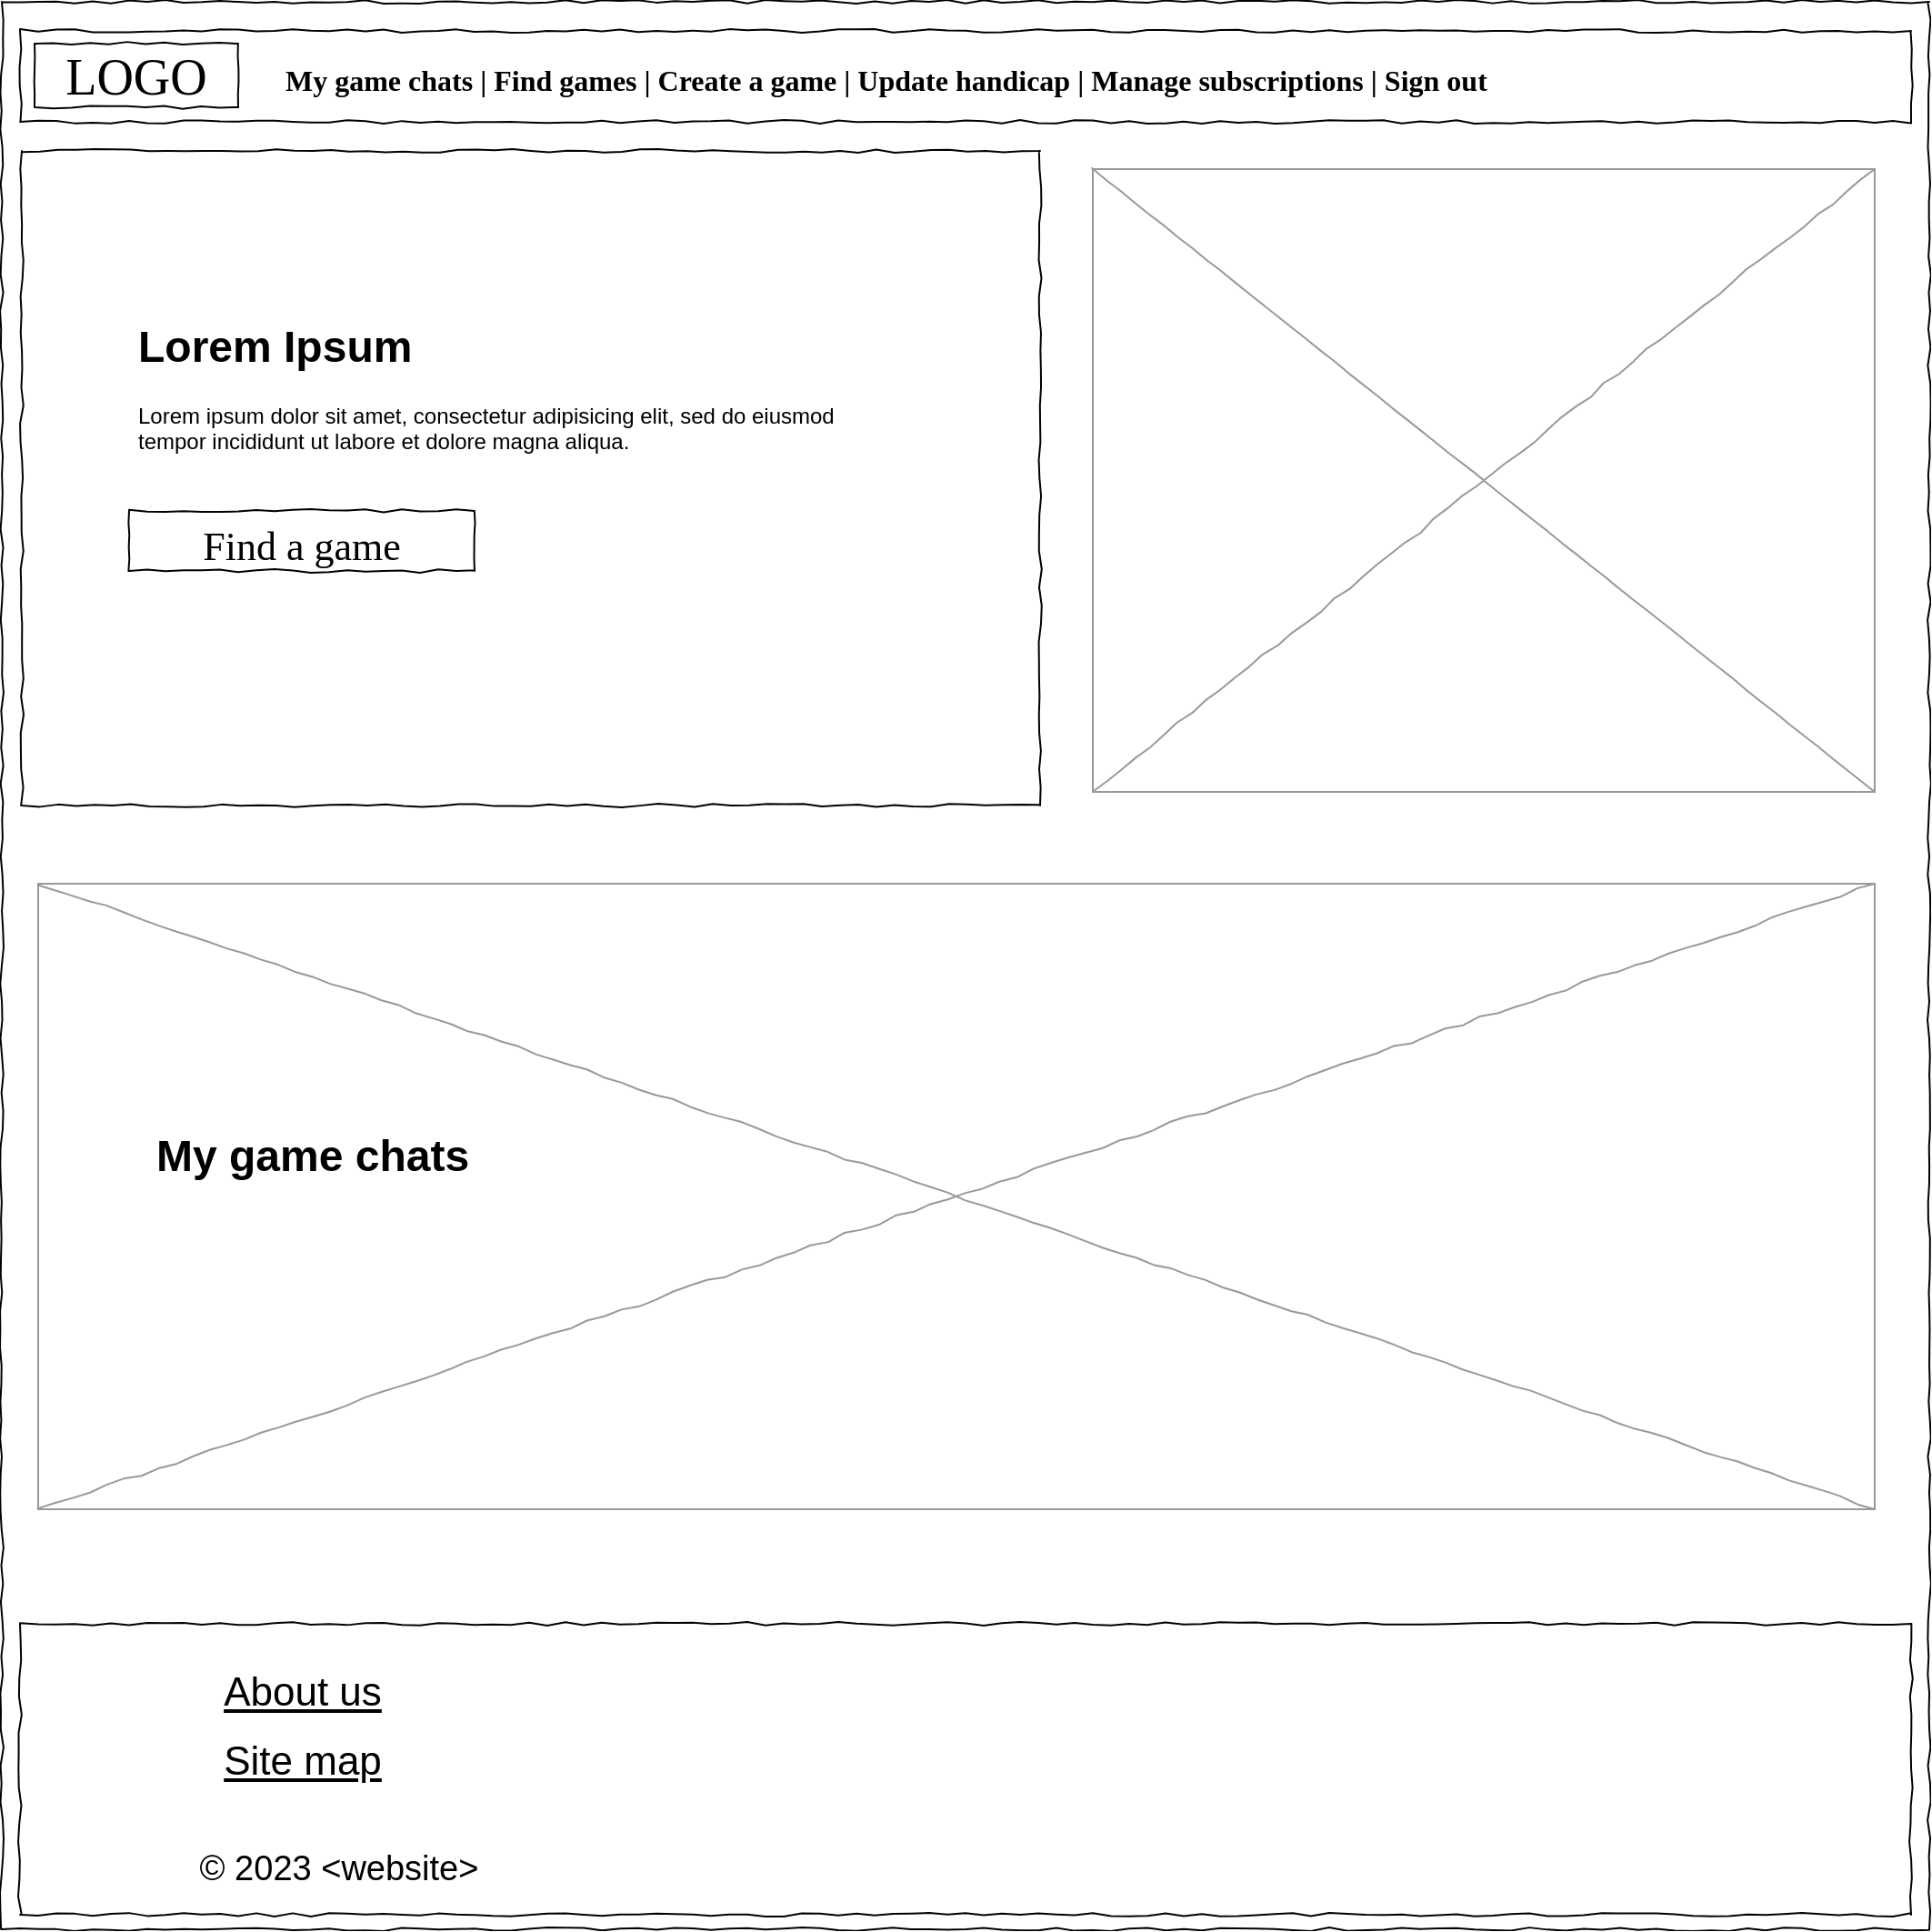 <mxfile version="22.0.4" type="google">
  <diagram name="Page-1" id="03018318-947c-dd8e-b7a3-06fadd420f32">
    <mxGraphModel grid="1" page="1" gridSize="10" guides="1" tooltips="1" connect="1" arrows="1" fold="1" pageScale="1" pageWidth="1100" pageHeight="850" background="none" math="0" shadow="0">
      <root>
        <mxCell id="0" />
        <mxCell id="1" parent="0" />
        <mxCell id="qYC7P0EI7lyvb2j1Zvjj-2" value="" style="whiteSpace=wrap;html=1;rounded=0;shadow=0;labelBackgroundColor=none;strokeWidth=1;fillColor=none;fontFamily=Verdana;fontSize=12;align=center;comic=1;" vertex="1" parent="1">
          <mxGeometry x="31" y="106" width="560" height="360" as="geometry" />
        </mxCell>
        <mxCell id="qYC7P0EI7lyvb2j1Zvjj-5" value="" style="group" connectable="0" vertex="1" parent="1">
          <mxGeometry x="30" y="224" width="1050" height="860" as="geometry" />
        </mxCell>
        <mxCell id="677b7b8949515195-1" value="" style="whiteSpace=wrap;html=1;rounded=0;shadow=0;labelBackgroundColor=none;strokeColor=#000000;strokeWidth=1;fillColor=none;fontFamily=Verdana;fontSize=12;fontColor=#000000;align=center;comic=1;" vertex="1" parent="qYC7P0EI7lyvb2j1Zvjj-5">
          <mxGeometry x="-10" y="-200" width="1060" height="1060" as="geometry" />
        </mxCell>
        <mxCell id="677b7b8949515195-16" value="" style="verticalLabelPosition=bottom;shadow=0;dashed=0;align=center;html=1;verticalAlign=top;strokeWidth=1;shape=mxgraph.mockup.graphics.simpleIcon;strokeColor=#999999;rounded=0;labelBackgroundColor=none;fontFamily=Verdana;fontSize=14;fontColor=#000000;comic=1;" vertex="1" parent="qYC7P0EI7lyvb2j1Zvjj-5">
          <mxGeometry x="590" y="-108" width="430" height="342.5" as="geometry" />
        </mxCell>
        <mxCell id="qYC7P0EI7lyvb2j1Zvjj-3" value="&lt;font style=&quot;font-size: 22px;&quot;&gt;Find a game&lt;/font&gt;" style="whiteSpace=wrap;html=1;rounded=0;shadow=0;labelBackgroundColor=none;strokeWidth=1;fontFamily=Verdana;fontSize=28;align=center;comic=1;verticalAlign=middle;" vertex="1" parent="qYC7P0EI7lyvb2j1Zvjj-5">
          <mxGeometry x="60" y="80" width="190" height="33" as="geometry" />
        </mxCell>
        <mxCell id="IgBskjyFUGVjYucHrxcE-3" value="&lt;h1&gt;Lorem Ipsum&lt;/h1&gt;&lt;p&gt;Lorem ipsum dolor sit amet, consectetur adipisicing elit, sed do eiusmod tempor incididunt ut labore et dolore magna aliqua.&lt;/p&gt;" style="text;html=1;strokeColor=none;fillColor=none;spacing=5;spacingTop=-20;whiteSpace=wrap;overflow=hidden;rounded=0;" vertex="1" parent="qYC7P0EI7lyvb2j1Zvjj-5">
          <mxGeometry x="60" y="-30" width="410" height="120" as="geometry" />
        </mxCell>
        <mxCell id="tPUeBpBb-G-9Uq28wDBW-8" value="" style="verticalLabelPosition=bottom;shadow=0;dashed=0;align=center;html=1;verticalAlign=top;strokeWidth=1;shape=mxgraph.mockup.graphics.simpleIcon;strokeColor=#999999;rounded=0;labelBackgroundColor=none;fontFamily=Verdana;fontSize=14;fontColor=#000000;comic=1;" vertex="1" parent="qYC7P0EI7lyvb2j1Zvjj-5">
          <mxGeometry x="10" y="285" width="1010" height="344" as="geometry" />
        </mxCell>
        <mxCell id="tPUeBpBb-G-9Uq28wDBW-9" value="&lt;h1&gt;My game chats&lt;/h1&gt;" style="text;html=1;strokeColor=none;fillColor=none;spacing=5;spacingTop=-20;whiteSpace=wrap;overflow=hidden;rounded=0;" vertex="1" parent="qYC7P0EI7lyvb2j1Zvjj-5">
          <mxGeometry x="70" y="415" width="410" height="120" as="geometry" />
        </mxCell>
        <mxCell id="677b7b8949515195-10" value="" style="whiteSpace=wrap;html=1;rounded=0;shadow=0;labelBackgroundColor=none;strokeWidth=1;fillColor=none;fontFamily=Verdana;fontSize=12;align=center;comic=1;" vertex="1" parent="1">
          <mxGeometry x="30" y="40" width="1040" height="50" as="geometry" />
        </mxCell>
        <mxCell id="677b7b8949515195-12" value="&lt;font style=&quot;font-size: 16px;&quot;&gt;&lt;b style=&quot;border-color: var(--border-color);&quot;&gt;My game chats | Find games | Create a game |&amp;nbsp;&lt;/b&gt;&lt;b&gt;Update handicap | Manage subscriptions | Sign out&lt;/b&gt;&lt;/font&gt;" style="text;html=1;points=[];align=left;verticalAlign=top;spacingTop=-4;fontSize=14;fontFamily=Verdana" vertex="1" parent="1">
          <mxGeometry x="174" y="55" width="170" height="20" as="geometry" />
        </mxCell>
        <mxCell id="8phkjEfu20HQz3NuUWRH-20" value="&lt;font face=&quot;Comic Sans MS&quot;&gt;&lt;font style=&quot;font-size: 22px;&quot;&gt;&lt;br&gt;&lt;/font&gt;&lt;/font&gt;" style="text;html=1;points=[];align=left;verticalAlign=top;spacingTop=-4;fontSize=19;fontFamily=Verdana" vertex="1" parent="1">
          <mxGeometry x="701" y="520" width="62.12" height="33" as="geometry" />
        </mxCell>
        <mxCell id="IgBskjyFUGVjYucHrxcE-1" value="LOGO" style="whiteSpace=wrap;html=1;rounded=0;shadow=0;labelBackgroundColor=none;strokeWidth=1;fontFamily=Verdana;fontSize=28;align=center;comic=1;" vertex="1" parent="1">
          <mxGeometry x="38" y="47" width="112" height="35" as="geometry" />
        </mxCell>
        <mxCell id="qYC7P0EI7lyvb2j1Zvjj-28" value="&lt;div style=&quot;text-align: justify&quot;&gt;&lt;br&gt;&lt;/div&gt;" style="whiteSpace=wrap;html=1;rounded=0;shadow=0;labelBackgroundColor=none;strokeWidth=1;fontFamily=Verdana;fontSize=12;align=center;verticalAlign=top;spacing=10;comic=1;" vertex="1" parent="1">
          <mxGeometry x="30" y="916" width="1040" height="160" as="geometry" />
        </mxCell>
        <mxCell id="8phkjEfu20HQz3NuUWRH-15" value="&lt;font face=&quot;Arial&quot; style=&quot;font-size: 22px;&quot;&gt;&lt;u style=&quot;&quot;&gt;About us&lt;/u&gt;&lt;/font&gt;" style="text;html=1;points=[];align=center;verticalAlign=top;spacingTop=-4;fontSize=19;fontFamily=Verdana" vertex="1" parent="1">
          <mxGeometry x="100" y="938" width="170" height="20" as="geometry" />
        </mxCell>
        <mxCell id="8phkjEfu20HQz3NuUWRH-14" value="&lt;font face=&quot;Arial&quot; style=&quot;font-size: 22px;&quot;&gt;&lt;u style=&quot;&quot;&gt;Site map&lt;/u&gt;&lt;/font&gt;" style="text;html=1;points=[];align=center;verticalAlign=top;spacingTop=-4;fontSize=19;fontFamily=Verdana" vertex="1" parent="1">
          <mxGeometry x="100" y="976" width="170" height="20" as="geometry" />
        </mxCell>
        <mxCell id="qYC7P0EI7lyvb2j1Zvjj-29" value="&lt;font face=&quot;Arial&quot;&gt;© 2023 &amp;lt;website&amp;gt;&lt;/font&gt;" style="text;html=1;points=[];align=center;verticalAlign=top;spacingTop=-4;fontSize=19;fontFamily=Verdana" vertex="1" parent="1">
          <mxGeometry x="120" y="1037" width="170" height="20" as="geometry" />
        </mxCell>
      </root>
    </mxGraphModel>
  </diagram>
</mxfile>
